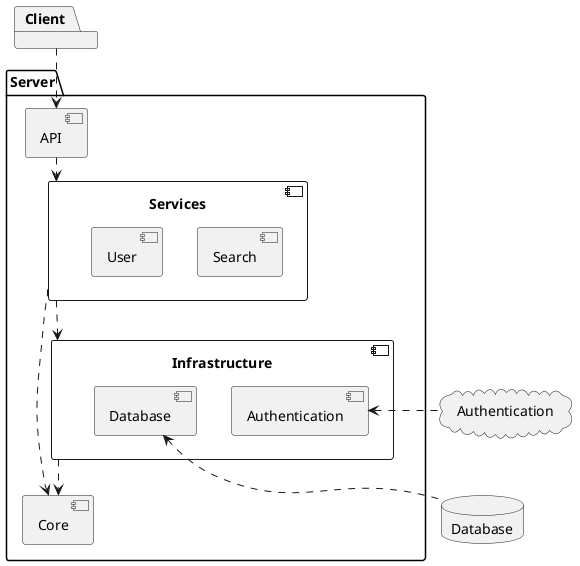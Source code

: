 @startuml

package "Client"
cloud Authentication
database Database

package "Server" {
    [Core]
    [API]
    component "Infrastructure" {
        [Database] as InfDb
        [Authentication] as InfAuth
    }
    component "Services" {
        [Search]
        [User]
    }
}

Client .down.> API

API ..> Services
Services ..> Infrastructure

Authentication .left.> InfAuth
Database .up.> InfDb

Infrastructure ..> Core
Services ..> Core

@enduml

